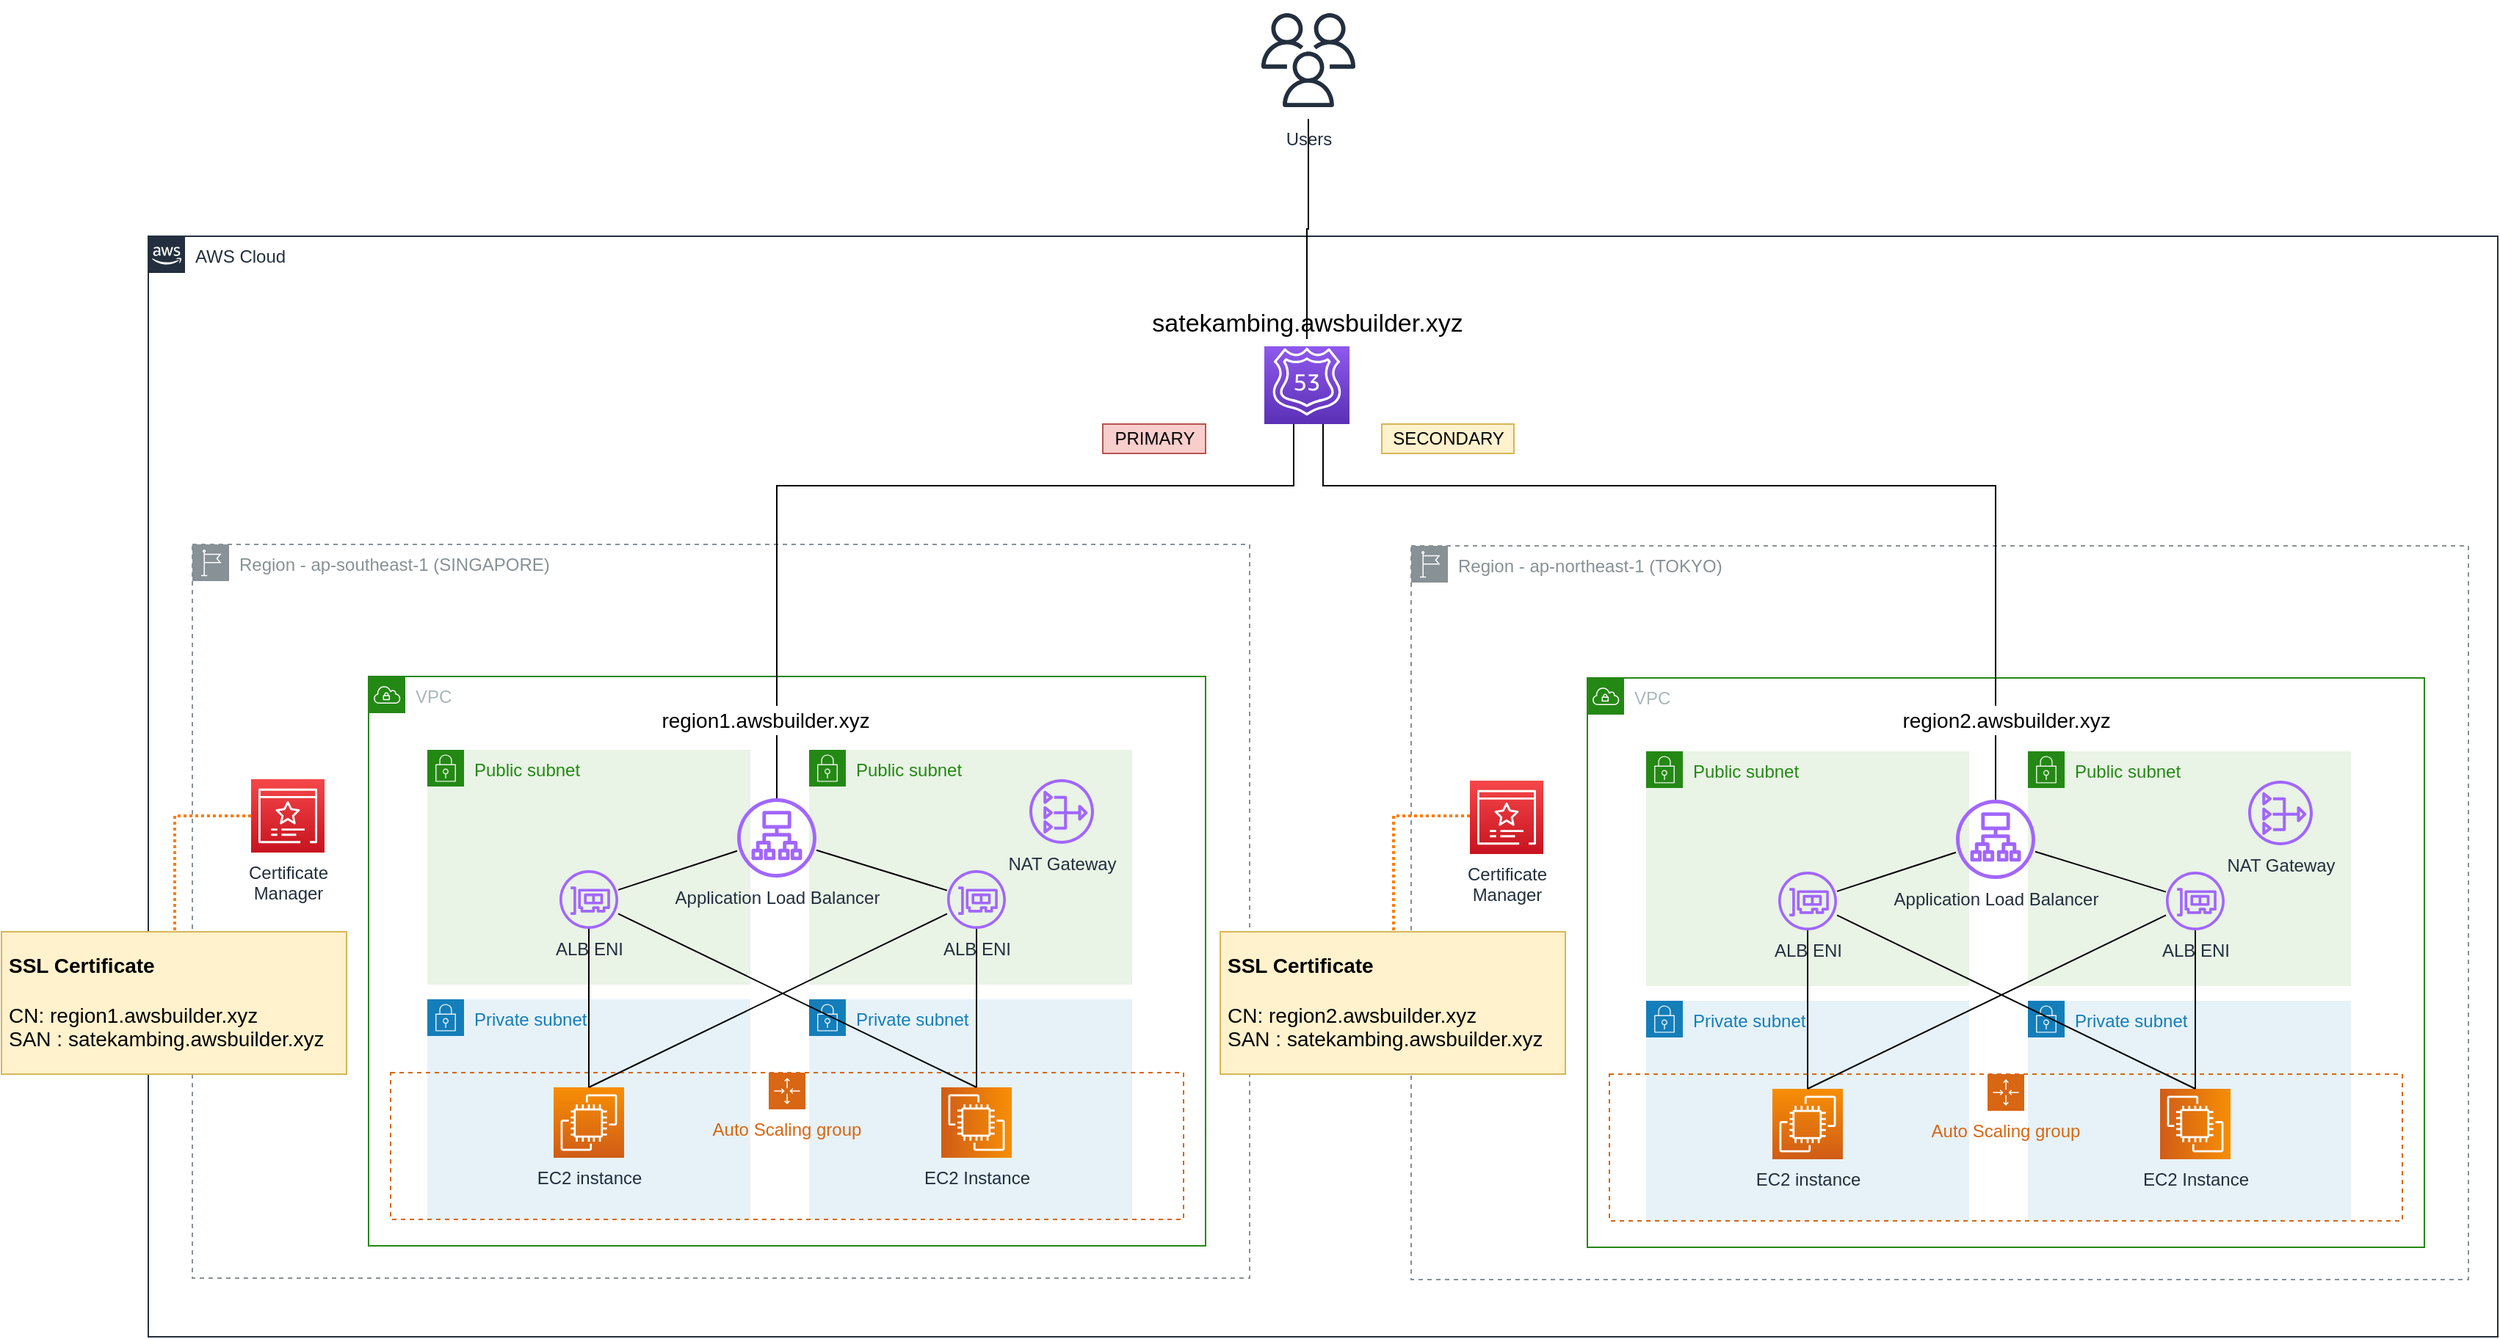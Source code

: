 <mxfile version="15.7.0" type="device"><diagram id="Ui8FfFncXoQrY_Yo-9_q" name="Page-1"><mxGraphModel dx="3204" dy="2474" grid="1" gridSize="10" guides="1" tooltips="1" connect="1" arrows="1" fold="1" page="1" pageScale="1" pageWidth="850" pageHeight="1100" math="0" shadow="0"><root><mxCell id="0"/><mxCell id="1" parent="0"/><mxCell id="ymynJN40xtwbSGl_Abni-50" value="AWS Cloud" style="points=[[0,0],[0.25,0],[0.5,0],[0.75,0],[1,0],[1,0.25],[1,0.5],[1,0.75],[1,1],[0.75,1],[0.5,1],[0.25,1],[0,1],[0,0.75],[0,0.5],[0,0.25]];outlineConnect=0;gradientColor=none;html=1;whiteSpace=wrap;fontSize=12;fontStyle=0;shape=mxgraph.aws4.group;grIcon=mxgraph.aws4.group_aws_cloud_alt;strokeColor=#232F3E;fillColor=none;verticalAlign=top;align=left;spacingLeft=30;fontColor=#232F3E;dashed=0;" vertex="1" parent="1"><mxGeometry x="-100" y="-420" width="1600" height="750" as="geometry"/></mxCell><mxCell id="ymynJN40xtwbSGl_Abni-12" value="Private subnet" style="points=[[0,0],[0.25,0],[0.5,0],[0.75,0],[1,0],[1,0.25],[1,0.5],[1,0.75],[1,1],[0.75,1],[0.5,1],[0.25,1],[0,1],[0,0.75],[0,0.5],[0,0.25]];outlineConnect=0;gradientColor=none;html=1;whiteSpace=wrap;fontSize=12;fontStyle=0;shape=mxgraph.aws4.group;grIcon=mxgraph.aws4.group_security_group;grStroke=0;strokeColor=#147EBA;fillColor=#E6F2F8;verticalAlign=top;align=left;spacingLeft=30;fontColor=#147EBA;dashed=0;" vertex="1" parent="1"><mxGeometry x="350" y="100" width="220" height="150" as="geometry"/></mxCell><mxCell id="ymynJN40xtwbSGl_Abni-11" value="Private subnet" style="points=[[0,0],[0.25,0],[0.5,0],[0.75,0],[1,0],[1,0.25],[1,0.5],[1,0.75],[1,1],[0.75,1],[0.5,1],[0.25,1],[0,1],[0,0.75],[0,0.5],[0,0.25]];outlineConnect=0;gradientColor=none;html=1;whiteSpace=wrap;fontSize=12;fontStyle=0;shape=mxgraph.aws4.group;grIcon=mxgraph.aws4.group_security_group;grStroke=0;strokeColor=#147EBA;fillColor=#E6F2F8;verticalAlign=top;align=left;spacingLeft=30;fontColor=#147EBA;dashed=0;" vertex="1" parent="1"><mxGeometry x="90" y="100" width="220" height="150" as="geometry"/></mxCell><mxCell id="ymynJN40xtwbSGl_Abni-8" value="Auto Scaling group" style="points=[[0,0],[0.25,0],[0.5,0],[0.75,0],[1,0],[1,0.25],[1,0.5],[1,0.75],[1,1],[0.75,1],[0.5,1],[0.25,1],[0,1],[0,0.75],[0,0.5],[0,0.25]];outlineConnect=0;gradientColor=none;html=1;whiteSpace=wrap;fontSize=12;fontStyle=0;shape=mxgraph.aws4.groupCenter;grIcon=mxgraph.aws4.group_auto_scaling_group;grStroke=1;strokeColor=#D86613;fillColor=none;verticalAlign=top;align=center;fontColor=#D86613;dashed=1;spacingTop=25;" vertex="1" parent="1"><mxGeometry x="65" y="150" width="540" height="100" as="geometry"/></mxCell><mxCell id="ymynJN40xtwbSGl_Abni-23" value="Region - ap-southeast-1 (SINGAPORE)" style="sketch=0;outlineConnect=0;gradientColor=none;html=1;whiteSpace=wrap;fontSize=12;fontStyle=0;shape=mxgraph.aws4.group;grIcon=mxgraph.aws4.group_region;strokeColor=#879196;fillColor=none;verticalAlign=top;align=left;spacingLeft=30;fontColor=#879196;dashed=1;" vertex="1" parent="1"><mxGeometry x="-70" y="-210" width="720" height="500" as="geometry"/></mxCell><mxCell id="ymynJN40xtwbSGl_Abni-22" value="VPC" style="points=[[0,0],[0.25,0],[0.5,0],[0.75,0],[1,0],[1,0.25],[1,0.5],[1,0.75],[1,1],[0.75,1],[0.5,1],[0.25,1],[0,1],[0,0.75],[0,0.5],[0,0.25]];outlineConnect=0;gradientColor=none;html=1;whiteSpace=wrap;fontSize=12;fontStyle=0;shape=mxgraph.aws4.group;grIcon=mxgraph.aws4.group_vpc;strokeColor=#248814;fillColor=none;verticalAlign=top;align=left;spacingLeft=30;fontColor=#AAB7B8;dashed=0;" vertex="1" parent="1"><mxGeometry x="50" y="-120" width="570" height="388" as="geometry"/></mxCell><mxCell id="ymynJN40xtwbSGl_Abni-9" value="EC2 instance" style="sketch=0;points=[[0,0,0],[0.25,0,0],[0.5,0,0],[0.75,0,0],[1,0,0],[0,1,0],[0.25,1,0],[0.5,1,0],[0.75,1,0],[1,1,0],[0,0.25,0],[0,0.5,0],[0,0.75,0],[1,0.25,0],[1,0.5,0],[1,0.75,0]];outlineConnect=0;fontColor=#232F3E;gradientColor=#F78E04;gradientDirection=north;fillColor=#D05C17;strokeColor=#ffffff;dashed=0;verticalLabelPosition=bottom;verticalAlign=top;align=center;html=1;fontSize=12;fontStyle=0;aspect=fixed;shape=mxgraph.aws4.resourceIcon;resIcon=mxgraph.aws4.ec2;" vertex="1" parent="1"><mxGeometry x="176" y="160" width="48" height="48" as="geometry"/></mxCell><mxCell id="ymynJN40xtwbSGl_Abni-10" value="EC2 Instance" style="sketch=0;points=[[0,0,0],[0.25,0,0],[0.5,0,0],[0.75,0,0],[1,0,0],[0,1,0],[0.25,1,0],[0.5,1,0],[0.75,1,0],[1,1,0],[0,0.25,0],[0,0.5,0],[0,0.75,0],[1,0.25,0],[1,0.5,0],[1,0.75,0]];outlineConnect=0;fontColor=#232F3E;gradientColor=#F78E04;gradientDirection=north;fillColor=#D05C17;strokeColor=#ffffff;dashed=0;verticalLabelPosition=bottom;verticalAlign=top;align=center;html=1;fontSize=12;fontStyle=0;aspect=fixed;shape=mxgraph.aws4.resourceIcon;resIcon=mxgraph.aws4.ec2;direction=south;" vertex="1" parent="1"><mxGeometry x="440" y="160" width="48" height="48" as="geometry"/></mxCell><mxCell id="ymynJN40xtwbSGl_Abni-13" value="Public subnet" style="points=[[0,0],[0.25,0],[0.5,0],[0.75,0],[1,0],[1,0.25],[1,0.5],[1,0.75],[1,1],[0.75,1],[0.5,1],[0.25,1],[0,1],[0,0.75],[0,0.5],[0,0.25]];outlineConnect=0;gradientColor=none;html=1;whiteSpace=wrap;fontSize=12;fontStyle=0;shape=mxgraph.aws4.group;grIcon=mxgraph.aws4.group_security_group;grStroke=0;strokeColor=#248814;fillColor=#E9F3E6;verticalAlign=top;align=left;spacingLeft=30;fontColor=#248814;dashed=0;" vertex="1" parent="1"><mxGeometry x="90" y="-70" width="220" height="160" as="geometry"/></mxCell><mxCell id="ymynJN40xtwbSGl_Abni-14" value="Public subnet" style="points=[[0,0],[0.25,0],[0.5,0],[0.75,0],[1,0],[1,0.25],[1,0.5],[1,0.75],[1,1],[0.75,1],[0.5,1],[0.25,1],[0,1],[0,0.75],[0,0.5],[0,0.25]];outlineConnect=0;gradientColor=none;html=1;whiteSpace=wrap;fontSize=12;fontStyle=0;shape=mxgraph.aws4.group;grIcon=mxgraph.aws4.group_security_group;grStroke=0;strokeColor=#248814;fillColor=#E9F3E6;verticalAlign=top;align=left;spacingLeft=30;fontColor=#248814;dashed=0;" vertex="1" parent="1"><mxGeometry x="350" y="-70" width="220" height="160" as="geometry"/></mxCell><mxCell id="ymynJN40xtwbSGl_Abni-15" value="NAT Gateway" style="sketch=0;outlineConnect=0;fontColor=#232F3E;gradientColor=none;fillColor=#A166FF;strokeColor=none;dashed=0;verticalLabelPosition=bottom;verticalAlign=top;align=center;html=1;fontSize=12;fontStyle=0;aspect=fixed;pointerEvents=1;shape=mxgraph.aws4.nat_gateway;" vertex="1" parent="1"><mxGeometry x="500" y="-50" width="44" height="44" as="geometry"/></mxCell><mxCell id="ymynJN40xtwbSGl_Abni-19" style="rounded=0;orthogonalLoop=1;jettySize=auto;html=1;endArrow=none;endFill=0;" edge="1" parent="1" source="ymynJN40xtwbSGl_Abni-16" target="ymynJN40xtwbSGl_Abni-17"><mxGeometry relative="1" as="geometry"/></mxCell><mxCell id="ymynJN40xtwbSGl_Abni-20" style="edgeStyle=none;rounded=0;orthogonalLoop=1;jettySize=auto;html=1;endArrow=none;endFill=0;" edge="1" parent="1" source="ymynJN40xtwbSGl_Abni-16" target="ymynJN40xtwbSGl_Abni-18"><mxGeometry relative="1" as="geometry"/></mxCell><mxCell id="ymynJN40xtwbSGl_Abni-16" value="Application Load Balancer" style="sketch=0;outlineConnect=0;fontColor=#232F3E;gradientColor=none;fillColor=#A166FF;strokeColor=none;dashed=0;verticalLabelPosition=bottom;verticalAlign=top;align=center;html=1;fontSize=12;fontStyle=0;aspect=fixed;pointerEvents=1;shape=mxgraph.aws4.application_load_balancer;" vertex="1" parent="1"><mxGeometry x="301" y="-37" width="54" height="54" as="geometry"/></mxCell><mxCell id="ymynJN40xtwbSGl_Abni-25" style="edgeStyle=none;rounded=0;orthogonalLoop=1;jettySize=auto;html=1;endArrow=none;endFill=0;" edge="1" parent="1" source="ymynJN40xtwbSGl_Abni-17" target="ymynJN40xtwbSGl_Abni-9"><mxGeometry relative="1" as="geometry"/></mxCell><mxCell id="ymynJN40xtwbSGl_Abni-26" style="edgeStyle=none;rounded=0;orthogonalLoop=1;jettySize=auto;html=1;entryX=0;entryY=0.5;entryDx=0;entryDy=0;entryPerimeter=0;endArrow=none;endFill=0;" edge="1" parent="1" source="ymynJN40xtwbSGl_Abni-17" target="ymynJN40xtwbSGl_Abni-10"><mxGeometry relative="1" as="geometry"/></mxCell><mxCell id="ymynJN40xtwbSGl_Abni-17" value="ALB ENI" style="sketch=0;outlineConnect=0;fontColor=#232F3E;gradientColor=none;fillColor=#A166FF;strokeColor=none;dashed=0;verticalLabelPosition=bottom;verticalAlign=top;align=center;html=1;fontSize=12;fontStyle=0;aspect=fixed;pointerEvents=1;shape=mxgraph.aws4.elastic_network_interface;" vertex="1" parent="1"><mxGeometry x="180" y="12" width="40" height="40" as="geometry"/></mxCell><mxCell id="ymynJN40xtwbSGl_Abni-27" style="edgeStyle=none;rounded=0;orthogonalLoop=1;jettySize=auto;html=1;entryX=0.5;entryY=0;entryDx=0;entryDy=0;entryPerimeter=0;endArrow=none;endFill=0;" edge="1" parent="1" source="ymynJN40xtwbSGl_Abni-18" target="ymynJN40xtwbSGl_Abni-9"><mxGeometry relative="1" as="geometry"/></mxCell><mxCell id="ymynJN40xtwbSGl_Abni-28" style="edgeStyle=none;rounded=0;orthogonalLoop=1;jettySize=auto;html=1;endArrow=none;endFill=0;" edge="1" parent="1" source="ymynJN40xtwbSGl_Abni-18" target="ymynJN40xtwbSGl_Abni-10"><mxGeometry relative="1" as="geometry"/></mxCell><mxCell id="ymynJN40xtwbSGl_Abni-18" value="ALB ENI" style="sketch=0;outlineConnect=0;fontColor=#232F3E;gradientColor=none;fillColor=#A166FF;strokeColor=none;dashed=0;verticalLabelPosition=bottom;verticalAlign=top;align=center;html=1;fontSize=12;fontStyle=0;aspect=fixed;pointerEvents=1;shape=mxgraph.aws4.elastic_network_interface;" vertex="1" parent="1"><mxGeometry x="444" y="12" width="40" height="40" as="geometry"/></mxCell><mxCell id="ymynJN40xtwbSGl_Abni-61" style="edgeStyle=orthogonalEdgeStyle;rounded=0;orthogonalLoop=1;jettySize=auto;html=1;fontSize=14;endArrow=none;endFill=0;strokeColor=#FF7C0A;strokeWidth=2;dashed=1;dashPattern=1 1;" edge="1" parent="1" source="ymynJN40xtwbSGl_Abni-24" target="ymynJN40xtwbSGl_Abni-60"><mxGeometry relative="1" as="geometry"><Array as="points"><mxPoint x="-82" y="-25"/></Array></mxGeometry></mxCell><mxCell id="ymynJN40xtwbSGl_Abni-24" value="&lt;div&gt;Certificate &lt;br&gt;&lt;/div&gt;&lt;div&gt;Manager&lt;/div&gt;" style="sketch=0;points=[[0,0,0],[0.25,0,0],[0.5,0,0],[0.75,0,0],[1,0,0],[0,1,0],[0.25,1,0],[0.5,1,0],[0.75,1,0],[1,1,0],[0,0.25,0],[0,0.5,0],[0,0.75,0],[1,0.25,0],[1,0.5,0],[1,0.75,0]];outlineConnect=0;fontColor=#232F3E;gradientColor=#F54749;gradientDirection=north;fillColor=#C7131F;strokeColor=#ffffff;dashed=0;verticalLabelPosition=bottom;verticalAlign=top;align=center;html=1;fontSize=12;fontStyle=0;aspect=fixed;shape=mxgraph.aws4.resourceIcon;resIcon=mxgraph.aws4.certificate_manager_3;" vertex="1" parent="1"><mxGeometry x="-30" y="-50" width="50" height="50" as="geometry"/></mxCell><mxCell id="ymynJN40xtwbSGl_Abni-29" value="Private subnet" style="points=[[0,0],[0.25,0],[0.5,0],[0.75,0],[1,0],[1,0.25],[1,0.5],[1,0.75],[1,1],[0.75,1],[0.5,1],[0.25,1],[0,1],[0,0.75],[0,0.5],[0,0.25]];outlineConnect=0;gradientColor=none;html=1;whiteSpace=wrap;fontSize=12;fontStyle=0;shape=mxgraph.aws4.group;grIcon=mxgraph.aws4.group_security_group;grStroke=0;strokeColor=#147EBA;fillColor=#E6F2F8;verticalAlign=top;align=left;spacingLeft=30;fontColor=#147EBA;dashed=0;" vertex="1" parent="1"><mxGeometry x="1180" y="101" width="220" height="150" as="geometry"/></mxCell><mxCell id="ymynJN40xtwbSGl_Abni-30" value="Private subnet" style="points=[[0,0],[0.25,0],[0.5,0],[0.75,0],[1,0],[1,0.25],[1,0.5],[1,0.75],[1,1],[0.75,1],[0.5,1],[0.25,1],[0,1],[0,0.75],[0,0.5],[0,0.25]];outlineConnect=0;gradientColor=none;html=1;whiteSpace=wrap;fontSize=12;fontStyle=0;shape=mxgraph.aws4.group;grIcon=mxgraph.aws4.group_security_group;grStroke=0;strokeColor=#147EBA;fillColor=#E6F2F8;verticalAlign=top;align=left;spacingLeft=30;fontColor=#147EBA;dashed=0;" vertex="1" parent="1"><mxGeometry x="920" y="101" width="220" height="150" as="geometry"/></mxCell><mxCell id="ymynJN40xtwbSGl_Abni-31" value="Auto Scaling group" style="points=[[0,0],[0.25,0],[0.5,0],[0.75,0],[1,0],[1,0.25],[1,0.5],[1,0.75],[1,1],[0.75,1],[0.5,1],[0.25,1],[0,1],[0,0.75],[0,0.5],[0,0.25]];outlineConnect=0;gradientColor=none;html=1;whiteSpace=wrap;fontSize=12;fontStyle=0;shape=mxgraph.aws4.groupCenter;grIcon=mxgraph.aws4.group_auto_scaling_group;grStroke=1;strokeColor=#D86613;fillColor=none;verticalAlign=top;align=center;fontColor=#D86613;dashed=1;spacingTop=25;" vertex="1" parent="1"><mxGeometry x="895" y="151" width="540" height="100" as="geometry"/></mxCell><mxCell id="ymynJN40xtwbSGl_Abni-32" value="Region - ap-northeast-1 (TOKYO)" style="sketch=0;outlineConnect=0;gradientColor=none;html=1;whiteSpace=wrap;fontSize=12;fontStyle=0;shape=mxgraph.aws4.group;grIcon=mxgraph.aws4.group_region;strokeColor=#879196;fillColor=none;verticalAlign=top;align=left;spacingLeft=30;fontColor=#879196;dashed=1;" vertex="1" parent="1"><mxGeometry x="760" y="-209" width="720" height="500" as="geometry"/></mxCell><mxCell id="ymynJN40xtwbSGl_Abni-33" value="VPC" style="points=[[0,0],[0.25,0],[0.5,0],[0.75,0],[1,0],[1,0.25],[1,0.5],[1,0.75],[1,1],[0.75,1],[0.5,1],[0.25,1],[0,1],[0,0.75],[0,0.5],[0,0.25]];outlineConnect=0;gradientColor=none;html=1;whiteSpace=wrap;fontSize=12;fontStyle=0;shape=mxgraph.aws4.group;grIcon=mxgraph.aws4.group_vpc;strokeColor=#248814;fillColor=none;verticalAlign=top;align=left;spacingLeft=30;fontColor=#AAB7B8;dashed=0;" vertex="1" parent="1"><mxGeometry x="880" y="-119" width="570" height="388" as="geometry"/></mxCell><mxCell id="ymynJN40xtwbSGl_Abni-34" value="EC2 instance" style="sketch=0;points=[[0,0,0],[0.25,0,0],[0.5,0,0],[0.75,0,0],[1,0,0],[0,1,0],[0.25,1,0],[0.5,1,0],[0.75,1,0],[1,1,0],[0,0.25,0],[0,0.5,0],[0,0.75,0],[1,0.25,0],[1,0.5,0],[1,0.75,0]];outlineConnect=0;fontColor=#232F3E;gradientColor=#F78E04;gradientDirection=north;fillColor=#D05C17;strokeColor=#ffffff;dashed=0;verticalLabelPosition=bottom;verticalAlign=top;align=center;html=1;fontSize=12;fontStyle=0;aspect=fixed;shape=mxgraph.aws4.resourceIcon;resIcon=mxgraph.aws4.ec2;" vertex="1" parent="1"><mxGeometry x="1006" y="161" width="48" height="48" as="geometry"/></mxCell><mxCell id="ymynJN40xtwbSGl_Abni-35" value="EC2 Instance" style="sketch=0;points=[[0,0,0],[0.25,0,0],[0.5,0,0],[0.75,0,0],[1,0,0],[0,1,0],[0.25,1,0],[0.5,1,0],[0.75,1,0],[1,1,0],[0,0.25,0],[0,0.5,0],[0,0.75,0],[1,0.25,0],[1,0.5,0],[1,0.75,0]];outlineConnect=0;fontColor=#232F3E;gradientColor=#F78E04;gradientDirection=north;fillColor=#D05C17;strokeColor=#ffffff;dashed=0;verticalLabelPosition=bottom;verticalAlign=top;align=center;html=1;fontSize=12;fontStyle=0;aspect=fixed;shape=mxgraph.aws4.resourceIcon;resIcon=mxgraph.aws4.ec2;direction=south;" vertex="1" parent="1"><mxGeometry x="1270" y="161" width="48" height="48" as="geometry"/></mxCell><mxCell id="ymynJN40xtwbSGl_Abni-36" value="Public subnet" style="points=[[0,0],[0.25,0],[0.5,0],[0.75,0],[1,0],[1,0.25],[1,0.5],[1,0.75],[1,1],[0.75,1],[0.5,1],[0.25,1],[0,1],[0,0.75],[0,0.5],[0,0.25]];outlineConnect=0;gradientColor=none;html=1;whiteSpace=wrap;fontSize=12;fontStyle=0;shape=mxgraph.aws4.group;grIcon=mxgraph.aws4.group_security_group;grStroke=0;strokeColor=#248814;fillColor=#E9F3E6;verticalAlign=top;align=left;spacingLeft=30;fontColor=#248814;dashed=0;" vertex="1" parent="1"><mxGeometry x="920" y="-69" width="220" height="160" as="geometry"/></mxCell><mxCell id="ymynJN40xtwbSGl_Abni-37" value="Public subnet" style="points=[[0,0],[0.25,0],[0.5,0],[0.75,0],[1,0],[1,0.25],[1,0.5],[1,0.75],[1,1],[0.75,1],[0.5,1],[0.25,1],[0,1],[0,0.75],[0,0.5],[0,0.25]];outlineConnect=0;gradientColor=none;html=1;whiteSpace=wrap;fontSize=12;fontStyle=0;shape=mxgraph.aws4.group;grIcon=mxgraph.aws4.group_security_group;grStroke=0;strokeColor=#248814;fillColor=#E9F3E6;verticalAlign=top;align=left;spacingLeft=30;fontColor=#248814;dashed=0;" vertex="1" parent="1"><mxGeometry x="1180" y="-69" width="220" height="160" as="geometry"/></mxCell><mxCell id="ymynJN40xtwbSGl_Abni-38" value="NAT Gateway" style="sketch=0;outlineConnect=0;fontColor=#232F3E;gradientColor=none;fillColor=#A166FF;strokeColor=none;dashed=0;verticalLabelPosition=bottom;verticalAlign=top;align=center;html=1;fontSize=12;fontStyle=0;aspect=fixed;pointerEvents=1;shape=mxgraph.aws4.nat_gateway;" vertex="1" parent="1"><mxGeometry x="1330" y="-49" width="44" height="44" as="geometry"/></mxCell><mxCell id="ymynJN40xtwbSGl_Abni-39" style="rounded=0;orthogonalLoop=1;jettySize=auto;html=1;endArrow=none;endFill=0;" edge="1" parent="1" source="ymynJN40xtwbSGl_Abni-41" target="ymynJN40xtwbSGl_Abni-44"><mxGeometry relative="1" as="geometry"/></mxCell><mxCell id="ymynJN40xtwbSGl_Abni-40" style="edgeStyle=none;rounded=0;orthogonalLoop=1;jettySize=auto;html=1;endArrow=none;endFill=0;" edge="1" parent="1" source="ymynJN40xtwbSGl_Abni-41" target="ymynJN40xtwbSGl_Abni-47"><mxGeometry relative="1" as="geometry"/></mxCell><mxCell id="ymynJN40xtwbSGl_Abni-41" value="Application Load Balancer" style="sketch=0;outlineConnect=0;fontColor=#232F3E;gradientColor=none;fillColor=#A166FF;strokeColor=none;dashed=0;verticalLabelPosition=bottom;verticalAlign=top;align=center;html=1;fontSize=12;fontStyle=0;aspect=fixed;pointerEvents=1;shape=mxgraph.aws4.application_load_balancer;" vertex="1" parent="1"><mxGeometry x="1131" y="-36" width="54" height="54" as="geometry"/></mxCell><mxCell id="ymynJN40xtwbSGl_Abni-42" style="edgeStyle=none;rounded=0;orthogonalLoop=1;jettySize=auto;html=1;endArrow=none;endFill=0;" edge="1" parent="1" source="ymynJN40xtwbSGl_Abni-44" target="ymynJN40xtwbSGl_Abni-34"><mxGeometry relative="1" as="geometry"/></mxCell><mxCell id="ymynJN40xtwbSGl_Abni-43" style="edgeStyle=none;rounded=0;orthogonalLoop=1;jettySize=auto;html=1;entryX=0;entryY=0.5;entryDx=0;entryDy=0;entryPerimeter=0;endArrow=none;endFill=0;" edge="1" parent="1" source="ymynJN40xtwbSGl_Abni-44" target="ymynJN40xtwbSGl_Abni-35"><mxGeometry relative="1" as="geometry"/></mxCell><mxCell id="ymynJN40xtwbSGl_Abni-44" value="ALB ENI" style="sketch=0;outlineConnect=0;fontColor=#232F3E;gradientColor=none;fillColor=#A166FF;strokeColor=none;dashed=0;verticalLabelPosition=bottom;verticalAlign=top;align=center;html=1;fontSize=12;fontStyle=0;aspect=fixed;pointerEvents=1;shape=mxgraph.aws4.elastic_network_interface;" vertex="1" parent="1"><mxGeometry x="1010" y="13" width="40" height="40" as="geometry"/></mxCell><mxCell id="ymynJN40xtwbSGl_Abni-45" style="edgeStyle=none;rounded=0;orthogonalLoop=1;jettySize=auto;html=1;entryX=0.5;entryY=0;entryDx=0;entryDy=0;entryPerimeter=0;endArrow=none;endFill=0;" edge="1" parent="1" source="ymynJN40xtwbSGl_Abni-47" target="ymynJN40xtwbSGl_Abni-34"><mxGeometry relative="1" as="geometry"/></mxCell><mxCell id="ymynJN40xtwbSGl_Abni-46" style="edgeStyle=none;rounded=0;orthogonalLoop=1;jettySize=auto;html=1;endArrow=none;endFill=0;" edge="1" parent="1" source="ymynJN40xtwbSGl_Abni-47" target="ymynJN40xtwbSGl_Abni-35"><mxGeometry relative="1" as="geometry"/></mxCell><mxCell id="ymynJN40xtwbSGl_Abni-47" value="ALB ENI" style="sketch=0;outlineConnect=0;fontColor=#232F3E;gradientColor=none;fillColor=#A166FF;strokeColor=none;dashed=0;verticalLabelPosition=bottom;verticalAlign=top;align=center;html=1;fontSize=12;fontStyle=0;aspect=fixed;pointerEvents=1;shape=mxgraph.aws4.elastic_network_interface;" vertex="1" parent="1"><mxGeometry x="1274" y="13" width="40" height="40" as="geometry"/></mxCell><mxCell id="ymynJN40xtwbSGl_Abni-48" value="&lt;div&gt;Certificate &lt;br&gt;&lt;/div&gt;&lt;div&gt;Manager&lt;/div&gt;" style="sketch=0;points=[[0,0,0],[0.25,0,0],[0.5,0,0],[0.75,0,0],[1,0,0],[0,1,0],[0.25,1,0],[0.5,1,0],[0.75,1,0],[1,1,0],[0,0.25,0],[0,0.5,0],[0,0.75,0],[1,0.25,0],[1,0.5,0],[1,0.75,0]];outlineConnect=0;fontColor=#232F3E;gradientColor=#F54749;gradientDirection=north;fillColor=#C7131F;strokeColor=#ffffff;dashed=0;verticalLabelPosition=bottom;verticalAlign=top;align=center;html=1;fontSize=12;fontStyle=0;aspect=fixed;shape=mxgraph.aws4.resourceIcon;resIcon=mxgraph.aws4.certificate_manager_3;" vertex="1" parent="1"><mxGeometry x="800" y="-49" width="50" height="50" as="geometry"/></mxCell><mxCell id="ymynJN40xtwbSGl_Abni-51" style="edgeStyle=orthogonalEdgeStyle;rounded=0;orthogonalLoop=1;jettySize=auto;html=1;endArrow=none;endFill=0;" edge="1" parent="1" source="ymynJN40xtwbSGl_Abni-49" target="ymynJN40xtwbSGl_Abni-16"><mxGeometry relative="1" as="geometry"><Array as="points"><mxPoint x="680" y="-250"/><mxPoint x="328" y="-250"/></Array></mxGeometry></mxCell><mxCell id="ymynJN40xtwbSGl_Abni-52" style="edgeStyle=orthogonalEdgeStyle;rounded=0;orthogonalLoop=1;jettySize=auto;html=1;endArrow=none;endFill=0;" edge="1" parent="1" source="ymynJN40xtwbSGl_Abni-49" target="ymynJN40xtwbSGl_Abni-41"><mxGeometry relative="1" as="geometry"><Array as="points"><mxPoint x="700" y="-250"/><mxPoint x="1158" y="-250"/></Array></mxGeometry></mxCell><mxCell id="ymynJN40xtwbSGl_Abni-49" value="" style="sketch=0;points=[[0,0,0],[0.25,0,0],[0.5,0,0],[0.75,0,0],[1,0,0],[0,1,0],[0.25,1,0],[0.5,1,0],[0.75,1,0],[1,1,0],[0,0.25,0],[0,0.5,0],[0,0.75,0],[1,0.25,0],[1,0.5,0],[1,0.75,0]];outlineConnect=0;fontColor=#232F3E;gradientColor=#945DF2;gradientDirection=north;fillColor=#5A30B5;strokeColor=#ffffff;dashed=0;verticalLabelPosition=bottom;verticalAlign=top;align=center;html=1;fontSize=12;fontStyle=0;aspect=fixed;shape=mxgraph.aws4.resourceIcon;resIcon=mxgraph.aws4.route_53;" vertex="1" parent="1"><mxGeometry x="660" y="-350" width="58" height="58" as="geometry"/></mxCell><mxCell id="ymynJN40xtwbSGl_Abni-53" value="region1.awsbuilder.xyz" style="text;html=1;resizable=0;autosize=1;align=center;verticalAlign=middle;points=[];fillColor=default;strokeColor=none;rounded=0;fontSize=14;" vertex="1" parent="1"><mxGeometry x="240" y="-100" width="160" height="20" as="geometry"/></mxCell><mxCell id="ymynJN40xtwbSGl_Abni-54" value="region2.awsbuilder.xyz" style="text;html=1;resizable=0;autosize=1;align=center;verticalAlign=middle;points=[];fillColor=default;strokeColor=none;rounded=0;fontSize=14;" vertex="1" parent="1"><mxGeometry x="1085" y="-100" width="160" height="20" as="geometry"/></mxCell><mxCell id="ymynJN40xtwbSGl_Abni-55" value="satekambing.awsbuilder.xyz" style="text;html=1;resizable=0;autosize=1;align=center;verticalAlign=middle;points=[];fillColor=default;strokeColor=none;rounded=0;fontSize=17;" vertex="1" parent="1"><mxGeometry x="574" y="-375" width="230" height="30" as="geometry"/></mxCell><mxCell id="ymynJN40xtwbSGl_Abni-56" value="PRIMARY" style="text;html=1;resizable=0;autosize=1;align=center;verticalAlign=middle;points=[];fillColor=#f8cecc;strokeColor=#b85450;rounded=0;" vertex="1" parent="1"><mxGeometry x="550" y="-292" width="70" height="20" as="geometry"/></mxCell><mxCell id="ymynJN40xtwbSGl_Abni-57" value="SECONDARY" style="text;html=1;resizable=0;autosize=1;align=center;verticalAlign=middle;points=[];fillColor=#fff2cc;strokeColor=#d6b656;rounded=0;" vertex="1" parent="1"><mxGeometry x="740" y="-292" width="90" height="20" as="geometry"/></mxCell><mxCell id="ymynJN40xtwbSGl_Abni-59" style="edgeStyle=orthogonalEdgeStyle;rounded=0;orthogonalLoop=1;jettySize=auto;html=1;fontSize=14;endArrow=none;endFill=0;" edge="1" parent="1" source="ymynJN40xtwbSGl_Abni-58" target="ymynJN40xtwbSGl_Abni-49"><mxGeometry relative="1" as="geometry"/></mxCell><mxCell id="ymynJN40xtwbSGl_Abni-58" value="Users" style="sketch=0;outlineConnect=0;fontColor=#232F3E;gradientColor=none;strokeColor=#232F3E;fillColor=#ffffff;dashed=0;verticalLabelPosition=bottom;verticalAlign=top;align=center;html=1;fontSize=12;fontStyle=0;aspect=fixed;shape=mxgraph.aws4.resourceIcon;resIcon=mxgraph.aws4.users;" vertex="1" parent="1"><mxGeometry x="650" y="-580" width="80" height="80" as="geometry"/></mxCell><mxCell id="ymynJN40xtwbSGl_Abni-60" value="&lt;div&gt;&lt;b&gt;SSL Certificate&lt;/b&gt;&lt;/div&gt;&lt;div&gt;&lt;br&gt;&lt;/div&gt;&lt;div&gt;CN: region1.awsbuilder.xyz&lt;/div&gt;&lt;div&gt;SAN : satekambing.awsbuilder.xyz&lt;br&gt;&lt;/div&gt;&lt;div&gt;&lt;br&gt;&lt;/div&gt;&lt;div&gt;&lt;br&gt;&lt;/div&gt;" style="text;html=1;spacing=5;spacingTop=5;whiteSpace=wrap;overflow=hidden;rounded=0;fontSize=14;spacingBottom=5;fillColor=#fff2cc;strokeColor=#d6b656;" vertex="1" parent="1"><mxGeometry x="-200" y="54" width="235" height="97" as="geometry"/></mxCell><mxCell id="ymynJN40xtwbSGl_Abni-62" style="edgeStyle=orthogonalEdgeStyle;rounded=0;orthogonalLoop=1;jettySize=auto;html=1;fontSize=14;endArrow=none;endFill=0;strokeColor=#FF7C0A;strokeWidth=2;dashed=1;dashPattern=1 1;" edge="1" parent="1" target="ymynJN40xtwbSGl_Abni-63"><mxGeometry relative="1" as="geometry"><mxPoint x="800" y="-25" as="sourcePoint"/><Array as="points"><mxPoint x="748" y="-25"/></Array></mxGeometry></mxCell><mxCell id="ymynJN40xtwbSGl_Abni-63" value="&lt;div&gt;&lt;b&gt;SSL Certificate&lt;/b&gt;&lt;/div&gt;&lt;div&gt;&lt;br&gt;&lt;/div&gt;&lt;div&gt;CN: region2.awsbuilder.xyz&lt;/div&gt;&lt;div&gt;SAN : satekambing.awsbuilder.xyz&lt;br&gt;&lt;/div&gt;&lt;div&gt;&lt;br&gt;&lt;/div&gt;&lt;div&gt;&lt;br&gt;&lt;/div&gt;" style="text;html=1;spacing=5;spacingTop=5;whiteSpace=wrap;overflow=hidden;rounded=0;fontSize=14;spacingBottom=5;fillColor=#fff2cc;strokeColor=#d6b656;" vertex="1" parent="1"><mxGeometry x="630" y="54" width="235" height="97" as="geometry"/></mxCell></root></mxGraphModel></diagram></mxfile>